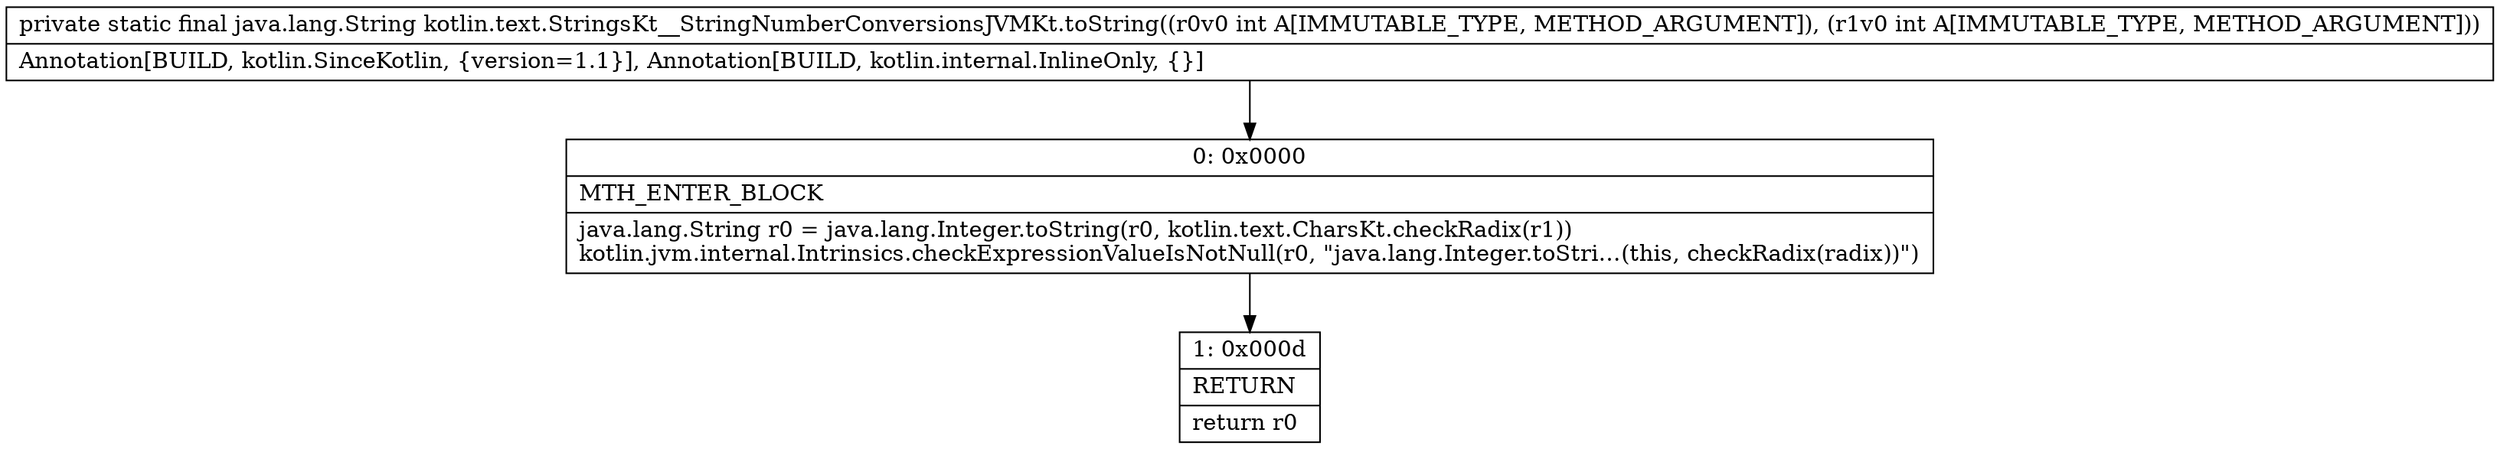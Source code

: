 digraph "CFG forkotlin.text.StringsKt__StringNumberConversionsJVMKt.toString(II)Ljava\/lang\/String;" {
Node_0 [shape=record,label="{0\:\ 0x0000|MTH_ENTER_BLOCK\l|java.lang.String r0 = java.lang.Integer.toString(r0, kotlin.text.CharsKt.checkRadix(r1))\lkotlin.jvm.internal.Intrinsics.checkExpressionValueIsNotNull(r0, \"java.lang.Integer.toStri…(this, checkRadix(radix))\")\l}"];
Node_1 [shape=record,label="{1\:\ 0x000d|RETURN\l|return r0\l}"];
MethodNode[shape=record,label="{private static final java.lang.String kotlin.text.StringsKt__StringNumberConversionsJVMKt.toString((r0v0 int A[IMMUTABLE_TYPE, METHOD_ARGUMENT]), (r1v0 int A[IMMUTABLE_TYPE, METHOD_ARGUMENT]))  | Annotation[BUILD, kotlin.SinceKotlin, \{version=1.1\}], Annotation[BUILD, kotlin.internal.InlineOnly, \{\}]\l}"];
MethodNode -> Node_0;
Node_0 -> Node_1;
}

